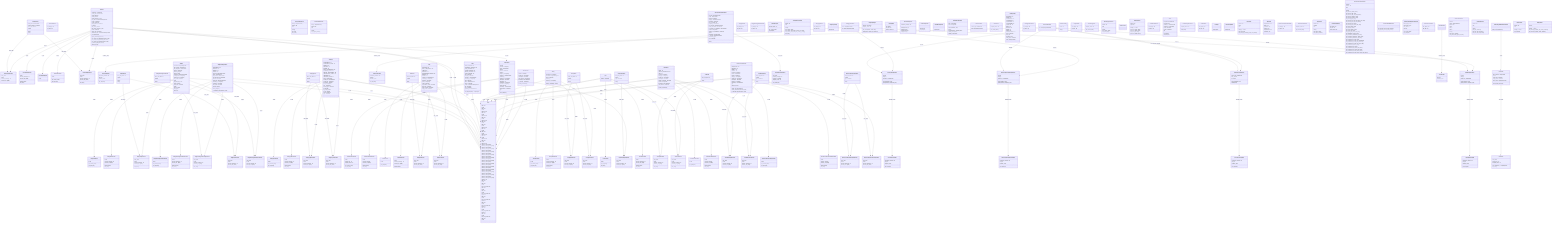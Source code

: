 classDiagram
  class Account {
    created_by : ForeignKey
    credit_card : BooleanField
    current_balance
    current_invoice
    current_invoice_is_paid
    due_date : PositiveSmallIntegerField
    group : ForeignKey
    group : NoneType
    initial_balance : FloatField
    is_shared
    last_closed_invoice
    last_closed_invoice_is_paid
    name : CharField
    owned_by : ForeignKey
    settlement_date : PositiveSmallIntegerField
    total_transactions
    adjust_balance(target, user)
    get_credit_card_adjustments(year, month)
    get_credit_card_expenses(year, month)
    get_credit_card_payments(year, month)
    is_invoice_paid(year, month)
    remove_group()
  }
  class AccountAdmin {
    list_display : list
    list_filter : list
  }
  class AccountCreateView {
    form_class
    model
    success_message : str
    success_url : __proxy__
  }
  class AccountDeleteView {
    model
    success_message : str
    success_url : __proxy__
    delete(request)
    test_func()
  }
  class AccountDetailView {
    model
  }
  class AccountForm {
    credit_card : BooleanField
    current_balance : FloatField
    error_css_class : str
    request
    clean()
    save()
  }
  class AccountFormTests {
    factory : RequestFactory
    fixtures : list
    user
    setUp()
    test_get()
    test_post()
  }
  class AccountListView {
    model
    get_context_data()
    get_queryset()
  }
  class AccountModelTests {
    factory : RequestFactory
    fixtures : list
    user
    setUp()
    test_adjust_balance()
  }
  class AccountSerializer {
    id : PrimaryKeyRelatedField
  }
  class AccountUpdateView {
    form_class
    model
    success_message : str
    success_url : __proxy__
    test_func()
  }
  class AccountViewSet {
    permission_classes : list
    queryset
    serializer_class
    get_queryset()
  }
  class Budget {
    accounts : ManyToManyField
    all_accounts : BooleanField
    all_categories : BooleanField
    amount : FloatField
    amount_progress
    amount_spent
    categories : ManyToManyField
    configuration : ForeignKey
    created_by : ForeignKey
    end_date : DateField
    open
    progress_bar_color
    spent_queryset
    start_date : DateField
    status
    time_progress
    time_spent
    time_total
  }
  class BudgetAdmin {
    list_display : list
    list_filter : list
  }
  class BudgetConfiguration {
    FREQUENCY : list
    MONTHLY : str
    WEEKLY : str
    YEARLY : str
    accounts : ManyToManyField
    active : BooleanField
    all_accounts : BooleanField
    all_categories : BooleanField
    amount : FloatField
    categories : ManyToManyField
    created_by : ForeignKey
    frequency : CharField
    start_date : DateField
    verbose_interval
    create_budget()
    is_schedule_date(reference_date)
  }
  class BudgetConfigurationAdmin {
    list_display : list
    list_filter : list
  }
  class BudgetConfigurationCreateView {
    form_class
    model
    success_message : str
    success_url : __proxy__
  }
  class BudgetConfigurationDeleteView {
    model
    success_message : str
    success_url : __proxy__
    delete(request)
    test_func()
  }
  class BudgetConfigurationForm {
    error_css_class : str
    request
    save()
  }
  class BudgetConfigurationListView {
    model
    get_context_data()
    get_queryset()
  }
  class BudgetConfigurationUpdateView {
    form_class
    model
    success_message : str
    success_url : __proxy__
    test_func()
  }
  class BudgetCreateView {
    form_class
    model
    success_message : str
    success_url : __proxy__
  }
  class BudgetDeleteView {
    model
    success_message : str
    success_url : __proxy__
    delete(request)
    test_func()
  }
  class BudgetForm {
    error_css_class : str
    request
    clean()
    save()
  }
  class BudgetListView {
    model
    get_context_data()
    get_queryset()
  }
  class BudgetUpdateView {
    form_class
    model
    success_message : str
    success_url : __proxy__
    test_func()
  }
  class CardOrderView {
    template_name : str
    get_context_data()
    post(request)
  }
  class CardOrderViewTests {
    fixtures : list
    user
    setUp()
    test_context_data()
    test_context_data_with_all_cards_in_config()
    test_context_data_with_two_cards_in_config()
    test_post()
  }
  class Category {
    ADJUSTMENT : str
    ADJUSTMENT_NAME : str
    DEFAULT : str
    EXPENSE : str
    INCOME : str
    INITIAL_CATEGORIES : list
    INTERNAL_TYPES : list
    SPECIAL_CATEGORIES : list
    TRANSACTION_TYPES : list
    TRANSFER : str
    TRANSFER_NAME : str
    active : BooleanField
    created_at : DateTimeField
    created_by : ForeignKey
    description : TextField
    group : ForeignKey
    icon : ForeignKey
    internal_type : CharField
    is_deletable
    is_group_defined
    is_user_defined
    name : CharField
    type : CharField
  }
  class CategoryAdmin {
    list_display : list
    list_filter : list
  }
  class CategoryCreateView {
    form_class
    model
    success_message : str
    success_url : __proxy__
  }
  class CategoryDeleteView {
    model
    success_message : str
    success_url : __proxy__
    delete(request)
    test_func()
  }
  class CategoryForm {
    error_css_class : str
    request
    save()
  }
  class CategoryListApi {
    get(request)
  }
  class CategoryListView {
    model
    get_context_data()
    get_queryset()
  }
  class CategorySerializer {
    icon : StringRelatedField
    id : PrimaryKeyRelatedField
  }
  class CategoryUpdateView {
    form_class
    model
    success_message : str
    success_url : __proxy__
  }
  class CategoryViewSet {
    permission_classes : list
    queryset
    serializer_class
    get_queryset()
  }
  class CategoryWidget {
    queryset : NoneType
    template_name : str
    get_context(name, value, attrs)
    render(name, value, attrs, renderer)
  }
  class Chart {
    AXIS_CHOICES : list
    CATEGORY_CHOICES : list
    FIELD_CHOICES : list
    FILTER_CHOICES : list
    METRIC_CHOICES : list
    TYPE_CHOICES : list
    axis : CharField
    category : CharField
    created_at : DateTimeField
    created_by : ForeignKey
    field : CharField
    filters : MultiSelectField
    metric : CharField
    order : PositiveSmallIntegerField
    title : CharField
    type : CharField
    updated_at : DateTimeField
    get_queryset(user) -> QuerySet
  }
  class ChartAdmin {
    list_display
    list_filter : list
    search_fields : list
  }
  class ChartDataApiView {
    permission_classes : list
    delete(request, pk)
    get(request, pk)
    patch(request, pk)
    put(request, pk)
  }
  class ChartListApiView {
    get(request)
    post(request)
  }
  class ChartMoveApiView {
    post(request)
  }
  class ChartMoveSerializer {
    chart : IntegerField
    order : IntegerField
    create(validated_data)
    move()
    update(instance, validated_data)
    validate_chart(value)
    validate_order(value)
  }
  class ChartSerializer {
    created_by : HiddenField
    filters : MultipleChoiceField
  }
  class ChartsView {
    template_name : str
    get_context_data()
  }
  class Configuration {
    ACCOUNTS : str
    CARDS : list
    CATEGORIES : str
    C_BALANCE : int
    C_BUDGETS : int
    C_OVERVIEW : int
    C_WALLET : int
    GOALS : str
    GROUPS : str
    HOME : str
    PAGES : list
    TRANSACTIONS : str
    cards : CharField
    cards_list
    decoded_cards
    main_page : CharField
    user : OneToOneField
  }
  class ConfigurationAdmin {
    list_display : list
    list_filter : list
  }
  class ContentTypeModelChoiceField {
    label_from_instance(obj)
  }
  class FakerForm {
    batch_amount : IntegerField
    model
    range_end : DateField
    range_start : DateField
    target_user : ModelChoiceField
    create_fake_instances()
  }
  class FakerView {
    form_class
    success_url : str
    template_name : str
    form_valid(form) -> HttpResponse
    test_func()
  }
  class FinanceConfig {
    name : str
    ready()
  }
  class Goal {
    CONSTANT : str
    GOAL_FREQUENCY : list
    LINEAR : str
    MONTHLY : str
    PROGRESSION_MODES : list
    WEEKLY : str
    YEARLY : str
    created_at : DateTimeField
    created_by : ForeignKey
    frequency : CharField
    group : ForeignKey
    name : CharField
    progression_mode : CharField
    start_date : DateField
    target_amount : FloatField
    target_date : DateField
  }
  class GoalCreateView {
    form_class
    model
    success_message : str
    success_url : __proxy__
  }
  class GoalDeleteView {
    model
    success_message : str
    success_url : __proxy__
    delete(request)
  }
  class GoalForm {
    error_css_class : str
    request
    save()
  }
  class GoalListView {
    model
    get_queryset()
  }
  class GoalUpdateView {
    form_class
    model
    success_message : str
    success_url : __proxy__
  }
  class Group {
    created_by : ForeignKey
    members : ManyToManyField
    name : CharField
    owned_by
    owned_by : ForeignKey
    change_ownership_to(user)
  }
  class GroupAdmin {
    list_display : list
    list_filter : list
  }
  class GroupCreateView {
    form_class
    model
    success_message : str
    success_url : __proxy__
  }
  class GroupDeleteView {
    model
    success_message : str
    success_url : __proxy__
    delete(request)
    test_func()
  }
  class GroupForm {
    error_css_class : str
    request
    save()
  }
  class GroupListView {
    model
    get_context_data()
    get_queryset()
  }
  class GroupUpdateView {
    form_class
    model
    success_message : str
    success_url : __proxy__
  }
  class HomePageView {
    template_name : str
    get_context_data()
  }
  class HomePageViewTests {
    fixtures : list
    user
    setUp()
    test_context_data()
    test_homepage()
  }
  class Icon {
    markup : CharField
  }
  class IconCreateView {
    form_class
    model
    success_message : str
    success_url : __proxy__
    test_func()
  }
  class IconDeleteView {
    model
    success_message : str
    success_url : __proxy__
    delete(request)
    test_func()
  }
  class IconForm {
    error_css_class : str
    save()
  }
  class IconListView {
    model
    get_queryset()
    test_func()
  }
  class IconSerializer {
  }
  class IconUpdateView {
    form_class
    model
    success_message : str
    success_url : __proxy__
    test_func()
  }
  class IconViewTests {
    fixtures : list
    superuser
    setUp() -> None
    test_icon_create_view()
    test_icon_delete_view()
    test_icon_list_view()
    test_icon_update_view()
  }
  class Installment {
    FIRST : str
    HANDLE_REMAINDER : list
    LAST : str
    account : ForeignKey
    category : ForeignKey
    created_by : ForeignKey
    description : CharField
    handle_remainder : CharField
    months : IntegerField
    timestamp : DateTimeField
    total_amount : FloatField
    create_transactions()
  }
  class InstallmentAdmin {
    list_display : list
    list_filter : list
  }
  class InstallmentCreateView {
    form_class
    model
    success_message : str
    success_url : __proxy__
  }
  class InstallmentDeleteView {
    model
    success_message
    success_url : __proxy__
    delete(request)
    test_func()
  }
  class InstallmentForm {
    error_css_class : str
    request
    type : CharField
    save()
  }
  class InstallmentListView {
    model
    get_queryset()
  }
  class InstallmentSerializer {
    account
    category
    created_by : HiddenField
    create(validated_data)
    update(instance, validated_data)
  }
  class InstallmentUpdateView {
    form_class
    model
    success_message : str
    success_url : __proxy__
  }
  class InstallmentViewSet {
    permission_classes : list
    queryset
    serializer_class
    get_queryset()
  }
  class Invite {
    accepted : BooleanField
    accepted : bool
    created_at : DateTimeField
    created_by : ForeignKey
    email : EmailField
    group : ForeignKey
    link
    accept(user)
    send(request)
  }
  class InviteAcceptanceView {
    template_name : str
    get(request)
  }
  class InviteAdmin {
    list_display : list
    list_filter : list
  }
  class InviteApi {
    post(request)
  }
  class InviteListApiView {
    get(request)
  }
  class InviteTests {
    fixtures : list
    group
    user
    setUp() -> None
    test_invite_api()
    test_invite_api_existing_group_and_email()
  }
  class Meta {
    fields : list
    model
  }
  class Meta {
    fields : list
    model
    widgets : dict
  }
  class Meta {
    fields : list
    model
    widgets : dict
  }
  class Meta {
    fields : list
    model
    widgets : dict
  }
  class Meta {
    fields : list
    model
  }
  class Meta {
    fields : list
    model
    widgets : dict
  }
  class Meta {
    fields : list
    model
  }
  class Meta {
    fields : list
    model
    widgets : dict
  }
  class Meta {
    fields : list
    model
    widgets : dict
  }
  class Meta {
    fields : list
    model
    widgets : dict
  }
  class Meta {
    verbose_name : __proxy__
    verbose_name_plural : __proxy__
  }
  class Meta {
    verbose_name : __proxy__
    verbose_name_plural : __proxy__
  }
  class Meta {
    verbose_name : __proxy__
    verbose_name_plural : __proxy__
  }
  class Meta {
    verbose_name : __proxy__
    verbose_name_plural : __proxy__
  }
  class Meta {
    verbose_name : __proxy__
    verbose_name_plural : __proxy__
  }
  class Meta {
    verbose_name : __proxy__
    verbose_name_plural : __proxy__
  }
  class Meta {
    verbose_name : __proxy__
    verbose_name_plural : __proxy__
  }
  class Meta {
    verbose_name : __proxy__
    verbose_name_plural : __proxy__
  }
  class Meta {
    verbose_name : __proxy__
    verbose_name_plural : __proxy__
  }
  class Meta {
    verbose_name : __proxy__
    verbose_name_plural : __proxy__
  }
  class Meta {
    verbose_name : __proxy__
    verbose_name_plural : __proxy__
  }
  class Meta {
    verbose_name : __proxy__
    verbose_name_plural : __proxy__
  }
  class Meta {
    ordering : list
  }
  class Meta {
    fields : list
    model
  }
  class Meta {
    fields : list
    model
    read_only_fields : list
  }
  class Meta {
    fields : list
    model
  }
  class Meta {
    fields : list
    model
    read_only_fields : list
  }
  class Meta {
    depth : int
    fields : list
    model
    read_only_fields : list
  }
  class Meta {
    depth : int
    fields : list
    model
    read_only_fields : list
  }
  class Meta {
    depth : int
    fields : list
    model
    read_only_fields : list
  }
  class Meta {
    depth : int
    fields : list
    model
    read_only_fields : list
  }
  class Meta {
    fields : list
    model
  }
  class Migration {
    dependencies : list
    initial : bool
    operations : list
    replaces : list
  }
  class Migration {
    dependencies : list
    operations : list
  }
  class RecurrentTransaction {
    FREQUENCY : list
    MONTHLY : str
    WEEKLY : str
    YEARLY : str
    account : ForeignKey
    active : BooleanField
    amount : FloatField
    category : ForeignKey
    created_by : ForeignKey
    description : CharField
    frequency : CharField
    timestamp : DateTimeField
    type
    verbose_interval
    create_past_transactions()
    create_transaction(reference_date)
    is_schedule_date(reference_date)
  }
  class RecurrentTransactionAdmin {
    list_display : list
    list_filter : list
  }
  class RecurrentTransactionCreateView {
    form_class
    model
    success_message : str
    success_url : __proxy__
  }
  class RecurrentTransactionDeleteView {
    model
    success_message
    success_url : __proxy__
    delete(request)
    test_func()
  }
  class RecurrentTransactionForm {
    error_css_class : str
    request
    type : CharField
    save()
  }
  class RecurrentTransactionListView {
    model
    get_context_data()
    get_queryset()
  }
  class RecurrentTransactionSerializer {
    account
    category
    created_by : HiddenField
    create(validated_data)
    update(instance, validated_data)
  }
  class RecurrentTransactionUpdateView {
    form_class
    model
    success_message : str
    success_url : __proxy__
  }
  class RecurrentTransactionViewSet {
    permission_classes : list
    queryset
    serializer_class
    get_queryset()
  }
  class RestrictedAreaView {
    template_name : str
    get_context_data()
  }
  class StripeTests {
    fixtures : list
    products
    user
    setUp()
    test_stripe_plans()
    test_stripe_products()
  }
  class Transaction {
    account
    account : ForeignKey
    active : BooleanField
    amount
    amount : FloatField
    category
    category : ForeignKey
    created_at : DateTimeField
    created_by
    created_by : ForeignKey
    description : CharField
    description : str
    installment : ForeignKey
    recurrent : ForeignKey
    signed_amount
    timestamp : DateTimeField
    transference : ForeignKey
    type
    round_amount()
  }
  class TransactionAdmin {
    list_display : list
    list_filter : list
    search_fields : list
  }
  class TransactionCreateView {
    form_class
    success_message : str
    success_url : __proxy__
    template_name : str
    form_valid(form)
  }
  class TransactionDeleteView {
    model
    success_message
    success_url : __proxy__
    delete(request)
    test_func()
  }
  class TransactionForm {
    error_css_class : str
    request
    type : CharField
    save()
  }
  class TransactionListView {
    model
    paginate_by : int
    template_name : str
    get_context_data()
    get_queryset()
  }
  class TransactionListViewTests {
    category
    fixtures : list
    user
    setUp()
    test_account_delete_view()
    test_account_list_view()
    test_account_list_view_with_filters()
    test_account_update_view()
    test_category_delete_view()
    test_category_list_api()
    test_category_list_api_with_filter_type_only()
    test_category_list_api_with_filters()
    test_category_list_view()
    test_category_list_view_with_filter()
    test_goal_delete_view()
    test_goal_list_view()
    test_group_delete_view()
    test_group_list_view()
    test_group_list_view_with_filter()
    test_installment_delete_view()
    test_recurrent_isntallment_list_view()
    test_recurrent_transaction_delete_view()
    test_recurrent_transaction_list_view()
    test_transaction_create_view()
    test_transaction_create_view_installment()
    test_transaction_create_view_recurrent()
    test_transaction_create_view_type_TRF()
    test_transaction_delete_view()
    test_transaction_list_view()
    test_transaction_list_view_with_filters()
    test_transaction_list_view_with_page()
    test_transaction_month_archive_view()
    test_transaction_month_archive_view_with_filters()
  }
  class TransactionModelTests {
    test_signed_amount_with_expense()
    test_signed_amount_with_income()
  }
  class TransactionMonthArchiveView {
    allow_empty : bool
    allow_future : bool
    date_field : str
    queryset
    get_context_data()
    get_queryset()
  }
  class TransactionSerializer {
    account
    category
    created_by : HiddenField
    create(validated_data)
    update(instance, validated_data)
  }
  class TransactionUpdateView {
    form_class
    model
    success_message : str
    success_url : __proxy__
  }
  class TransactionViewSet {
    permission_classes : list
    queryset
    serializer_class
    get_queryset()
  }
  class Transference {
    amount : FloatField
    created_by : ForeignKey
    description : CharField
    from_account : ForeignKey
    timestamp : DateTimeField
    to_account : ForeignKey
    create_transactions()
  }
  class TransferenceAdmin {
    list_display : list
    list_filter : list
  }
  class TransferenceSerializer {
    created_by : HiddenField
    from_account
    to_account
    create(validated_data)
    validate(attrs)
  }
  class TransferenceViewSet {
    permission_classes : list
    queryset
    serializer_class
    get_queryset()
  }
  class UniversalTransactionForm {
    account : ModelChoiceField
    active : BooleanField
    amount : FloatField
    category : ModelChoiceField
    description : CharField
    error_css_class : str
    frequency : ChoiceField
    from_account : ModelChoiceField
    handle_remainder : ChoiceField
    is_recurrent_or_installment : BooleanField
    months : IntegerField
    recurrent_or_installment : CharField
    request
    timestamp : DateTimeField
    to_account : ModelChoiceField
    transaction_types
    type : CharField
    clean()
  }
  class UserCreationTests {
    account
    factory : RequestFactory
    fixtures : list
    group
    user_1
    user_2
    setUp()
    test_group_creation()
    test_patch_with_logged_in_user()
  }
  class UserModelTests {
    fixtures : list
    user
    setUp()
    test_user_created()
    test_user_has_accounts()
    test_user_has_categories()
  }
  class UserSerializer {
  }
  class UserViewSet {
    queryset
    serializer_class
  }
  class ViewsetTests {
    fixtures : list
    user
    setUp() -> None
    test_viewset()
  }
  class WidgetTests {
    choices
    setUp() -> None
    test_category_widget_get_context_method()
    test_category_widget_render_method()
  }
  AccountForm --* AccountCreateView : form_class
  AccountForm --* AccountUpdateView : form_class
  BudgetConfigurationForm --* BudgetConfigurationCreateView : form_class
  BudgetConfigurationForm --* BudgetConfigurationUpdateView : form_class
  BudgetForm --* BudgetCreateView : form_class
  BudgetForm --* BudgetUpdateView : form_class
  CategoryForm --* CategoryCreateView : form_class
  CategoryForm --* CategoryUpdateView : form_class
  FakerForm --* FakerView : form_class
  ContentTypeModelChoiceField --* FakerForm : model
  GoalForm --* GoalCreateView : form_class
  GoalForm --* GoalUpdateView : form_class
  GroupForm --* GroupCreateView : form_class
  GroupForm --* GroupUpdateView : form_class
  IconForm --* IconCreateView : form_class
  IconForm --* IconUpdateView : form_class
  InstallmentForm --* InstallmentCreateView : form_class
  InstallmentForm --* InstallmentUpdateView : form_class
  RecurrentTransactionForm --* RecurrentTransactionCreateView : form_class
  RecurrentTransactionForm --* RecurrentTransactionUpdateView : form_class
  TransactionForm --* TransactionUpdateView : form_class
  UniversalTransactionForm --* TransactionCreateView : form_class
  Account --* Meta : model
  Account --* Transaction : account
  Account --* Meta : model
  Account --* AccountCreateView : model
  Account --* AccountDeleteView : model
  Account --* AccountDetailView : model
  Account --* AccountListView : model
  Account --* AccountUpdateView : model
  Budget --* Meta : model
  Budget --* BudgetCreateView : model
  Budget --* BudgetDeleteView : model
  Budget --* BudgetListView : model
  Budget --* BudgetUpdateView : model
  BudgetConfiguration --* Meta : model
  BudgetConfiguration --* BudgetConfigurationCreateView : model
  BudgetConfiguration --* BudgetConfigurationDeleteView : model
  BudgetConfiguration --* BudgetConfigurationListView : model
  BudgetConfiguration --* BudgetConfigurationUpdateView : model
  Category --* Meta : model
  Category --* Meta : model
  Category --* CategoryCreateView : model
  Category --* CategoryDeleteView : model
  Category --* CategoryListView : model
  Category --* CategoryUpdateView : model
  Chart --* Meta : model
  Goal --* Meta : model
  Goal --* GoalCreateView : model
  Goal --* GoalDeleteView : model
  Goal --* GoalListView : model
  Goal --* GoalUpdateView : model
  Group --* Meta : model
  Group --* GroupCreateView : model
  Group --* GroupDeleteView : model
  Group --* GroupListView : model
  Group --* GroupUpdateView : model
  Icon --* Meta : model
  Icon --* Meta : model
  Icon --* IconCreateView : model
  Icon --* IconDeleteView : model
  Icon --* IconListView : model
  Icon --* IconUpdateView : model
  Installment --* Meta : model
  Installment --* Meta : model
  Installment --* InstallmentCreateView : model
  Installment --* InstallmentDeleteView : model
  Installment --* InstallmentListView : model
  Installment --* InstallmentUpdateView : model
  RecurrentTransaction --* Meta : model
  RecurrentTransaction --* Meta : model
  RecurrentTransaction --* RecurrentTransactionCreateView : model
  RecurrentTransaction --* RecurrentTransactionDeleteView : model
  RecurrentTransaction --* RecurrentTransactionListView : model
  RecurrentTransaction --* RecurrentTransactionUpdateView : model
  Transaction --* Meta : model
  Transaction --* Meta : model
  Transaction --* TransactionDeleteView : model
  Transaction --* TransactionListView : model
  Transaction --* TransactionUpdateView : model
  Transference --* Meta : model
  AccountSerializer --* InstallmentSerializer : account
  AccountSerializer --* RecurrentTransactionSerializer : account
  AccountSerializer --* TransactionSerializer : account
  AccountSerializer --* TransferenceSerializer : from_account
  AccountSerializer --* TransferenceSerializer : to_account
  AccountSerializer --* AccountViewSet : serializer_class
  CategorySerializer --* InstallmentSerializer : category
  CategorySerializer --* RecurrentTransactionSerializer : category
  CategorySerializer --* TransactionSerializer : category
  CategorySerializer --* CategoryViewSet : serializer_class
  InstallmentSerializer --* InstallmentViewSet : serializer_class
  RecurrentTransactionSerializer --* RecurrentTransactionViewSet : serializer_class
  TransactionSerializer --* TransactionViewSet : serializer_class
  TransferenceSerializer --* TransferenceViewSet : serializer_class
  UserSerializer --* UserViewSet : serializer_class